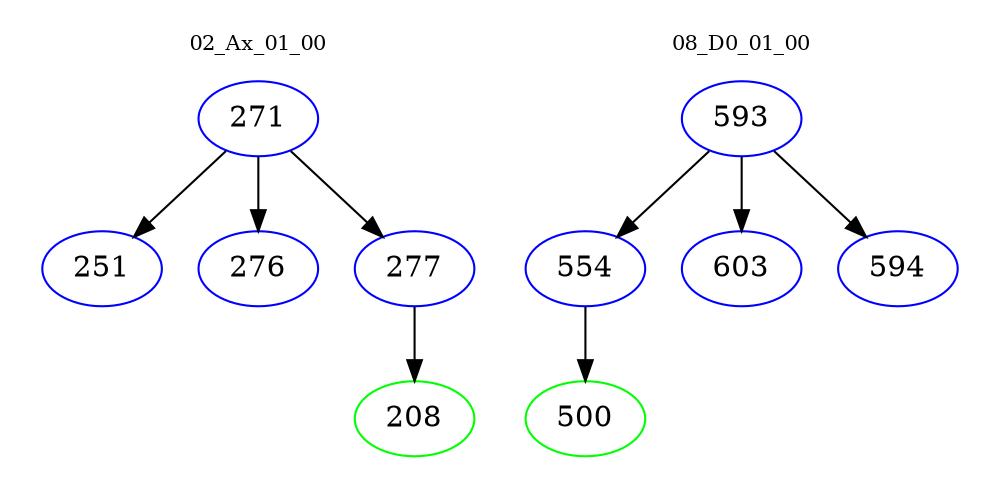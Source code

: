 digraph{
subgraph cluster_0 {
color = white
label = "02_Ax_01_00";
fontsize=10;
T0_271 [label="271", color="blue"]
T0_271 -> T0_251 [color="black"]
T0_251 [label="251", color="blue"]
T0_271 -> T0_276 [color="black"]
T0_276 [label="276", color="blue"]
T0_271 -> T0_277 [color="black"]
T0_277 [label="277", color="blue"]
T0_277 -> T0_208 [color="black"]
T0_208 [label="208", color="green"]
}
subgraph cluster_1 {
color = white
label = "08_D0_01_00";
fontsize=10;
T1_593 [label="593", color="blue"]
T1_593 -> T1_554 [color="black"]
T1_554 [label="554", color="blue"]
T1_554 -> T1_500 [color="black"]
T1_500 [label="500", color="green"]
T1_593 -> T1_603 [color="black"]
T1_603 [label="603", color="blue"]
T1_593 -> T1_594 [color="black"]
T1_594 [label="594", color="blue"]
}
}
